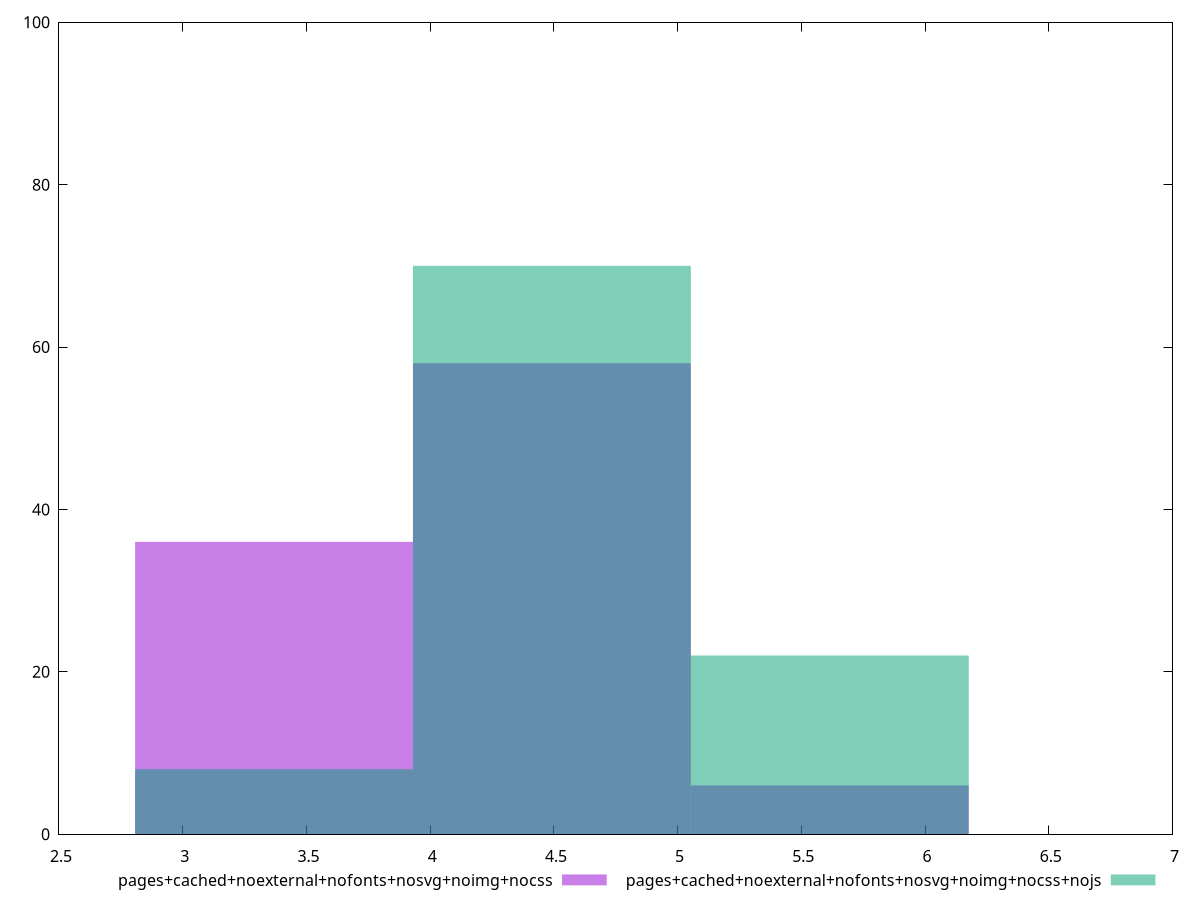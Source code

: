 reset
set terminal svg size 640, 500 enhanced background rgb 'white'
set output "reprap/network-server-latency/comparison/histogram/12_vs_13.svg"

$pagesCachedNoexternalNofontsNosvgNoimgNocss <<EOF
4.491994907922193 58
3.3689961809416444 36
5.61499363490274 6
EOF

$pagesCachedNoexternalNofontsNosvgNoimgNocssNojs <<EOF
5.61499363490274 22
4.491994907922193 70
3.3689961809416444 8
EOF

set key outside below
set boxwidth 1.1229987269805481
set yrange [0:100]
set style fill transparent solid 0.5 noborder

plot \
  $pagesCachedNoexternalNofontsNosvgNoimgNocss title "pages+cached+noexternal+nofonts+nosvg+noimg+nocss" with boxes, \
  $pagesCachedNoexternalNofontsNosvgNoimgNocssNojs title "pages+cached+noexternal+nofonts+nosvg+noimg+nocss+nojs" with boxes, \


reset